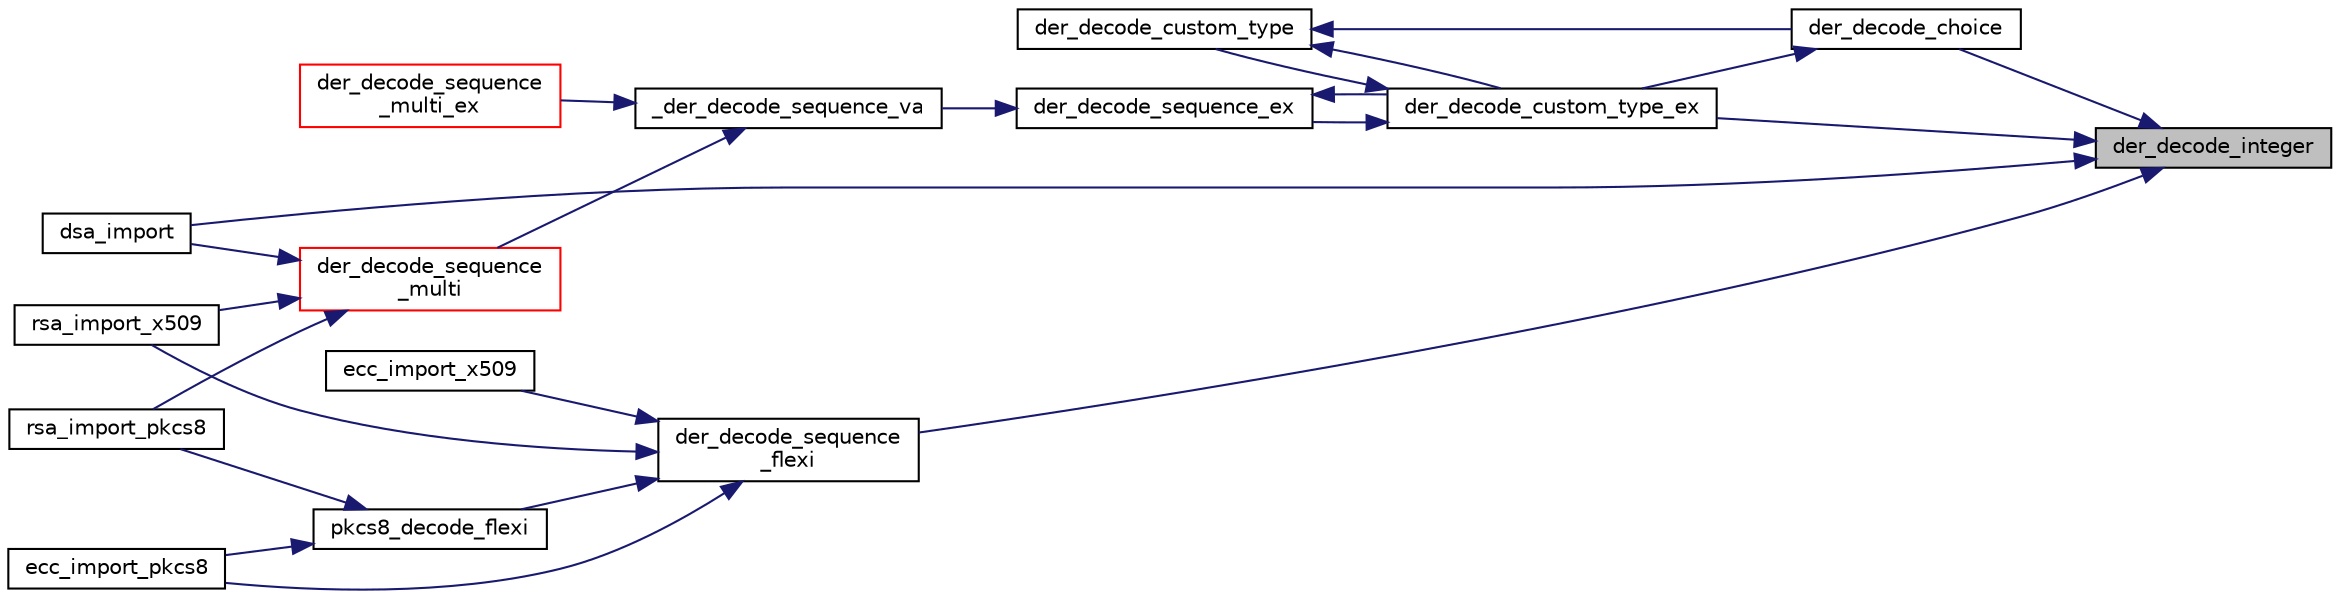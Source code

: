 digraph "der_decode_integer"
{
 // LATEX_PDF_SIZE
  edge [fontname="Helvetica",fontsize="10",labelfontname="Helvetica",labelfontsize="10"];
  node [fontname="Helvetica",fontsize="10",shape=record];
  rankdir="RL";
  Node2 [label="der_decode_integer",height=0.2,width=0.4,color="black", fillcolor="grey75", style="filled", fontcolor="black",tooltip="Read a mp_int integer."];
  Node2 -> Node3 [dir="back",color="midnightblue",fontsize="10",style="solid"];
  Node3 [label="der_decode_choice",height=0.2,width=0.4,color="black", fillcolor="white", style="filled",URL="$der__decode__choice_8c.html#abbc3f8406cbf0c2d75b1c801192dcad4",tooltip="Decode a CHOICE."];
  Node3 -> Node4 [dir="back",color="midnightblue",fontsize="10",style="solid"];
  Node4 [label="der_decode_custom_type_ex",height=0.2,width=0.4,color="black", fillcolor="white", style="filled",URL="$der__decode__custom__type_8c.html#aaa3acc13042e5d9244ac279a354775fe",tooltip="Extended-decode a Custom type."];
  Node4 -> Node5 [dir="back",color="midnightblue",fontsize="10",style="solid"];
  Node5 [label="der_decode_custom_type",height=0.2,width=0.4,color="black", fillcolor="white", style="filled",URL="$der__decode__custom__type_8c.html#a698f6c64586707819ebd6f90a14264e8",tooltip="Decode a Custom type."];
  Node5 -> Node3 [dir="back",color="midnightblue",fontsize="10",style="solid"];
  Node5 -> Node4 [dir="back",color="midnightblue",fontsize="10",style="solid"];
  Node4 -> Node6 [dir="back",color="midnightblue",fontsize="10",style="solid"];
  Node6 [label="der_decode_sequence_ex",height=0.2,width=0.4,color="black", fillcolor="white", style="filled",URL="$der__decode__sequence__ex_8c.html#a388cbc3f5c404637bc51f9dfb2d4f677",tooltip="Decode a SEQUENCE."];
  Node6 -> Node4 [dir="back",color="midnightblue",fontsize="10",style="solid"];
  Node6 -> Node7 [dir="back",color="midnightblue",fontsize="10",style="solid"];
  Node7 [label="_der_decode_sequence_va",height=0.2,width=0.4,color="black", fillcolor="white", style="filled",URL="$der__decode__sequence__multi_8c.html#a1c505b541a0ed6ddcdccc8ddcef9ed9e",tooltip="Decode a SEQUENCE type using a VA list."];
  Node7 -> Node8 [dir="back",color="midnightblue",fontsize="10",style="solid"];
  Node8 [label="der_decode_sequence\l_multi",height=0.2,width=0.4,color="red", fillcolor="white", style="filled",URL="$der__decode__sequence__multi_8c.html#a6d86b670c8f3801b0fe6e2cd544df678",tooltip="Decode a SEQUENCE type using a VA list."];
  Node8 -> Node11 [dir="back",color="midnightblue",fontsize="10",style="solid"];
  Node11 [label="dsa_import",height=0.2,width=0.4,color="black", fillcolor="white", style="filled",URL="$dsa__import_8c.html#ab814d8871b40e7f60c3ed6a16990dac2",tooltip="Import a DSA key."];
  Node8 -> Node16 [dir="back",color="midnightblue",fontsize="10",style="solid"];
  Node16 [label="rsa_import_pkcs8",height=0.2,width=0.4,color="black", fillcolor="white", style="filled",URL="$rsa__import__pkcs8_8c.html#a3d44c6233a326316f7fb01c9d834fad4",tooltip="Import an RSAPublicKey or RSAPrivateKey in PKCS#8 format."];
  Node8 -> Node17 [dir="back",color="midnightblue",fontsize="10",style="solid"];
  Node17 [label="rsa_import_x509",height=0.2,width=0.4,color="black", fillcolor="white", style="filled",URL="$rsa__import__x509_8c.html#af7fd232bdc803e8d3f8a109dc171110d",tooltip="Import an RSA key from a X.509 certificate."];
  Node7 -> Node18 [dir="back",color="midnightblue",fontsize="10",style="solid"];
  Node18 [label="der_decode_sequence\l_multi_ex",height=0.2,width=0.4,color="red", fillcolor="white", style="filled",URL="$der__decode__sequence__multi_8c.html#ab5141cf36663054d9ec6e46ed6909fce",tooltip="Decode a SEQUENCE type using a VA list."];
  Node2 -> Node4 [dir="back",color="midnightblue",fontsize="10",style="solid"];
  Node2 -> Node21 [dir="back",color="midnightblue",fontsize="10",style="solid"];
  Node21 [label="der_decode_sequence\l_flexi",height=0.2,width=0.4,color="black", fillcolor="white", style="filled",URL="$der__decode__sequence__flexi_8c.html#acec68888a6eae3b64f54b37cfb43d9b1",tooltip="ASN.1 DER Flexi(ble) decoder will decode arbitrary DER packets and create a linked list of the decode..."];
  Node21 -> Node22 [dir="back",color="midnightblue",fontsize="10",style="solid"];
  Node22 [label="pkcs8_decode_flexi",height=0.2,width=0.4,color="black", fillcolor="white", style="filled",URL="$pkcs8__decode__flexi_8c.html#a1b0d8fcf234d94638b2554ccea725003",tooltip="PKCS#8 decrypt if necessary & flexi-decode."];
  Node22 -> Node23 [dir="back",color="midnightblue",fontsize="10",style="solid"];
  Node23 [label="ecc_import_pkcs8",height=0.2,width=0.4,color="black", fillcolor="white", style="filled",URL="$ecc__import__pkcs8_8c.html#a0f0e747f119685eee3cc412f4480c52e",tooltip=" "];
  Node22 -> Node16 [dir="back",color="midnightblue",fontsize="10",style="solid"];
  Node21 -> Node23 [dir="back",color="midnightblue",fontsize="10",style="solid"];
  Node21 -> Node24 [dir="back",color="midnightblue",fontsize="10",style="solid"];
  Node24 [label="ecc_import_x509",height=0.2,width=0.4,color="black", fillcolor="white", style="filled",URL="$ecc__import__x509_8c.html#abd7477bc1144cdfd4f9e2da835eefbf6",tooltip="Import an ECC key from a X.509 certificate."];
  Node21 -> Node17 [dir="back",color="midnightblue",fontsize="10",style="solid"];
  Node2 -> Node11 [dir="back",color="midnightblue",fontsize="10",style="solid"];
}
